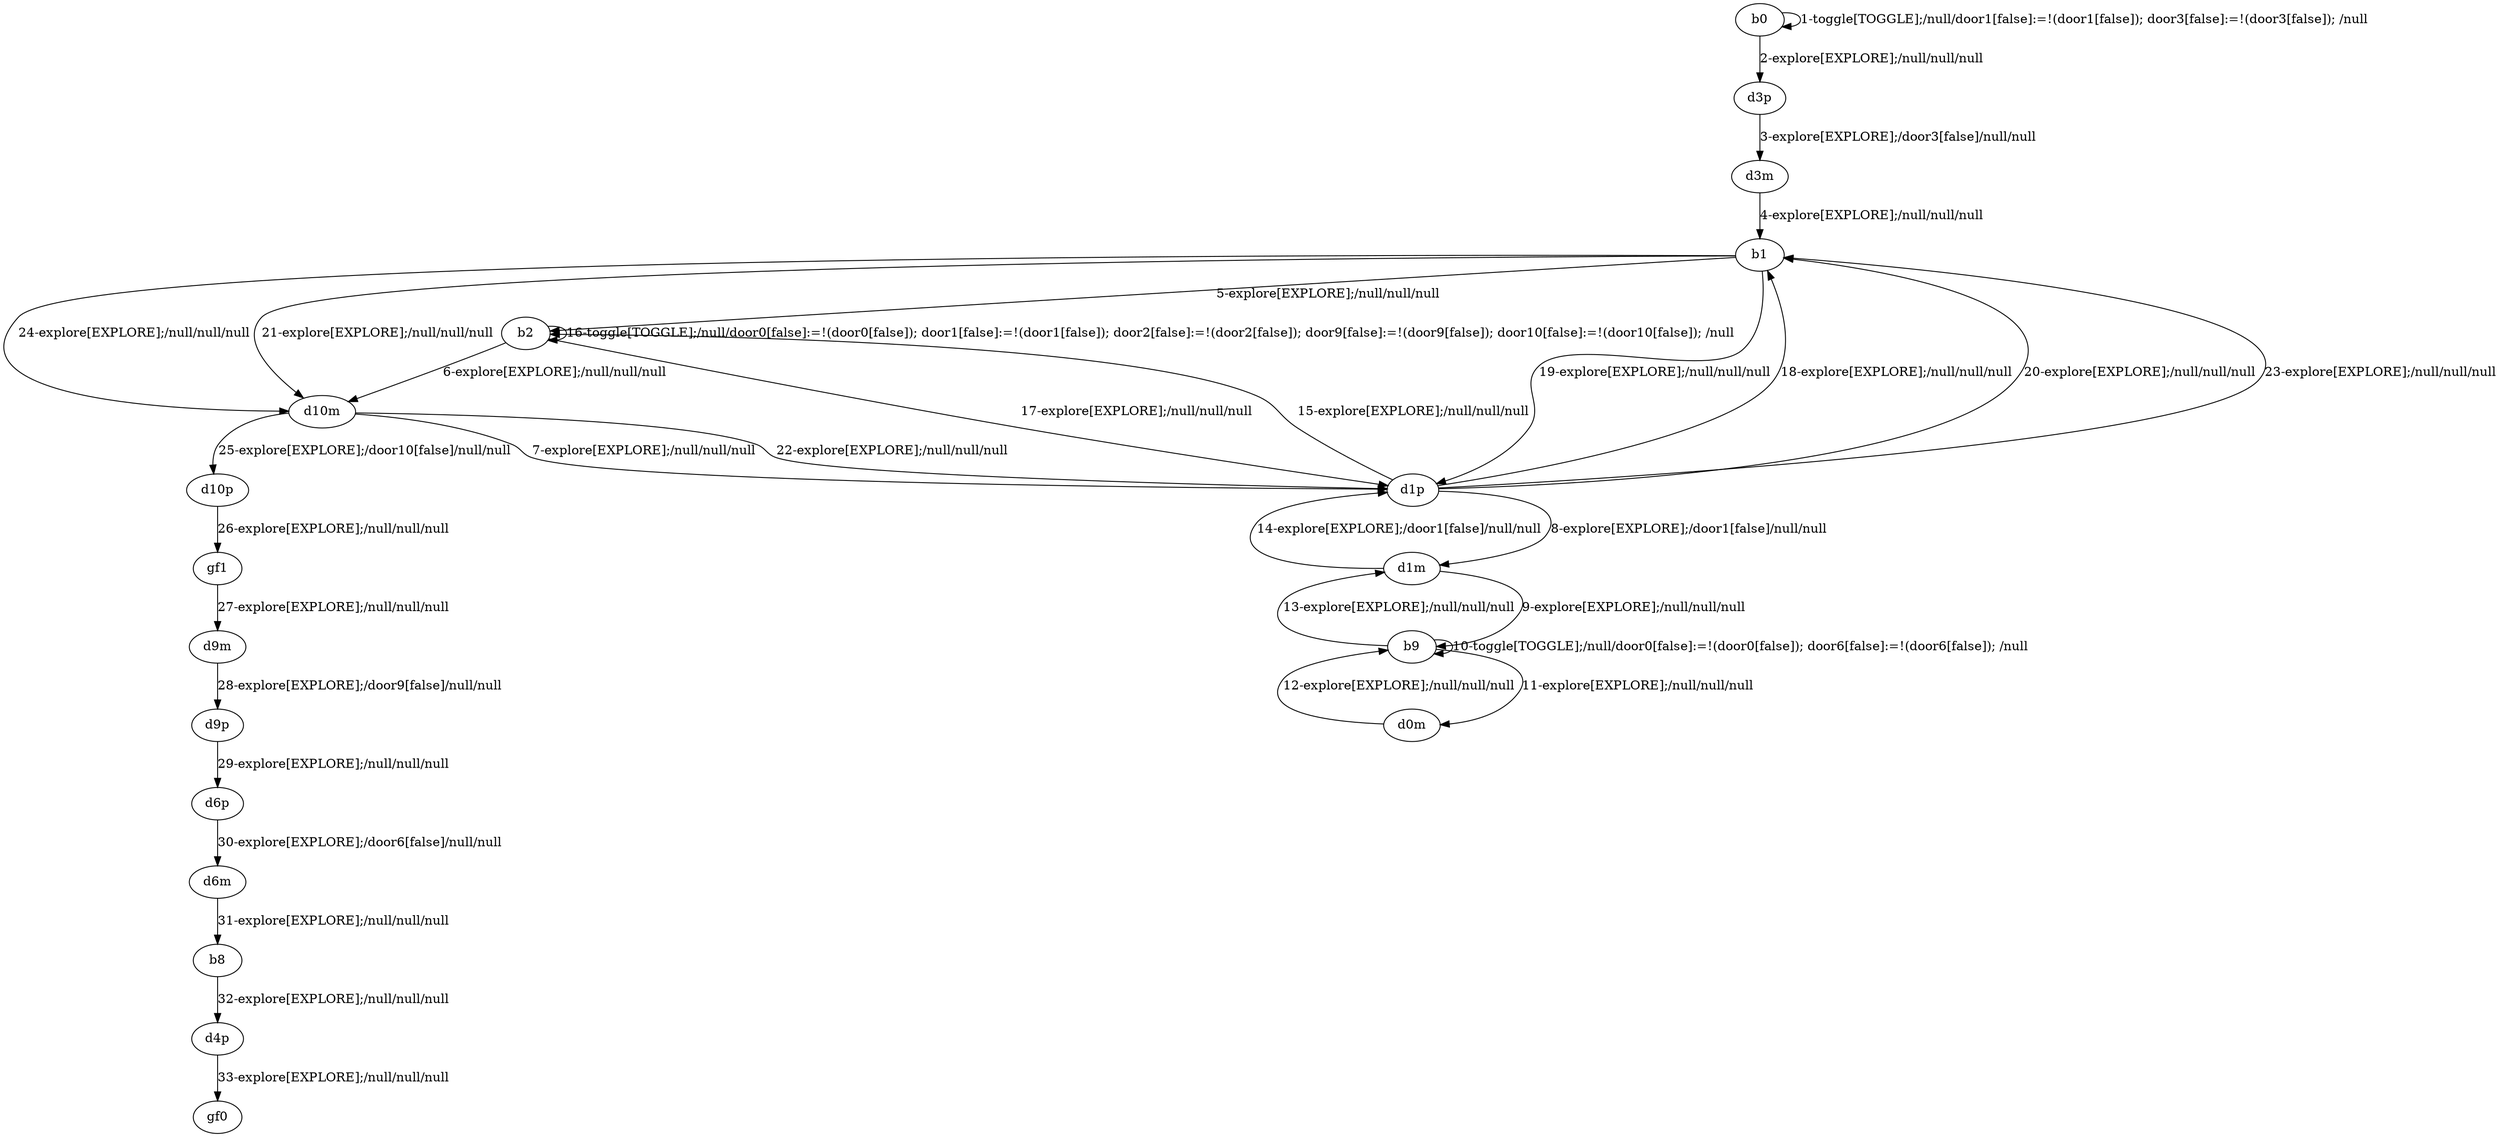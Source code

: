 digraph g {
"b0" -> "b0" [label = "1-toggle[TOGGLE];/null/door1[false]:=!(door1[false]); door3[false]:=!(door3[false]); /null"];
"b0" -> "d3p" [label = "2-explore[EXPLORE];/null/null/null"];
"d3p" -> "d3m" [label = "3-explore[EXPLORE];/door3[false]/null/null"];
"d3m" -> "b1" [label = "4-explore[EXPLORE];/null/null/null"];
"b1" -> "b2" [label = "5-explore[EXPLORE];/null/null/null"];
"b2" -> "d10m" [label = "6-explore[EXPLORE];/null/null/null"];
"d10m" -> "d1p" [label = "7-explore[EXPLORE];/null/null/null"];
"d1p" -> "d1m" [label = "8-explore[EXPLORE];/door1[false]/null/null"];
"d1m" -> "b9" [label = "9-explore[EXPLORE];/null/null/null"];
"b9" -> "b9" [label = "10-toggle[TOGGLE];/null/door0[false]:=!(door0[false]); door6[false]:=!(door6[false]); /null"];
"b9" -> "d0m" [label = "11-explore[EXPLORE];/null/null/null"];
"d0m" -> "b9" [label = "12-explore[EXPLORE];/null/null/null"];
"b9" -> "d1m" [label = "13-explore[EXPLORE];/null/null/null"];
"d1m" -> "d1p" [label = "14-explore[EXPLORE];/door1[false]/null/null"];
"d1p" -> "b2" [label = "15-explore[EXPLORE];/null/null/null"];
"b2" -> "b2" [label = "16-toggle[TOGGLE];/null/door0[false]:=!(door0[false]); door1[false]:=!(door1[false]); door2[false]:=!(door2[false]); door9[false]:=!(door9[false]); door10[false]:=!(door10[false]); /null"];
"b2" -> "d1p" [label = "17-explore[EXPLORE];/null/null/null"];
"d1p" -> "b1" [label = "18-explore[EXPLORE];/null/null/null"];
"b1" -> "d1p" [label = "19-explore[EXPLORE];/null/null/null"];
"d1p" -> "b1" [label = "20-explore[EXPLORE];/null/null/null"];
"b1" -> "d10m" [label = "21-explore[EXPLORE];/null/null/null"];
"d10m" -> "d1p" [label = "22-explore[EXPLORE];/null/null/null"];
"d1p" -> "b1" [label = "23-explore[EXPLORE];/null/null/null"];
"b1" -> "d10m" [label = "24-explore[EXPLORE];/null/null/null"];
"d10m" -> "d10p" [label = "25-explore[EXPLORE];/door10[false]/null/null"];
"d10p" -> "gf1" [label = "26-explore[EXPLORE];/null/null/null"];
"gf1" -> "d9m" [label = "27-explore[EXPLORE];/null/null/null"];
"d9m" -> "d9p" [label = "28-explore[EXPLORE];/door9[false]/null/null"];
"d9p" -> "d6p" [label = "29-explore[EXPLORE];/null/null/null"];
"d6p" -> "d6m" [label = "30-explore[EXPLORE];/door6[false]/null/null"];
"d6m" -> "b8" [label = "31-explore[EXPLORE];/null/null/null"];
"b8" -> "d4p" [label = "32-explore[EXPLORE];/null/null/null"];
"d4p" -> "gf0" [label = "33-explore[EXPLORE];/null/null/null"];
}